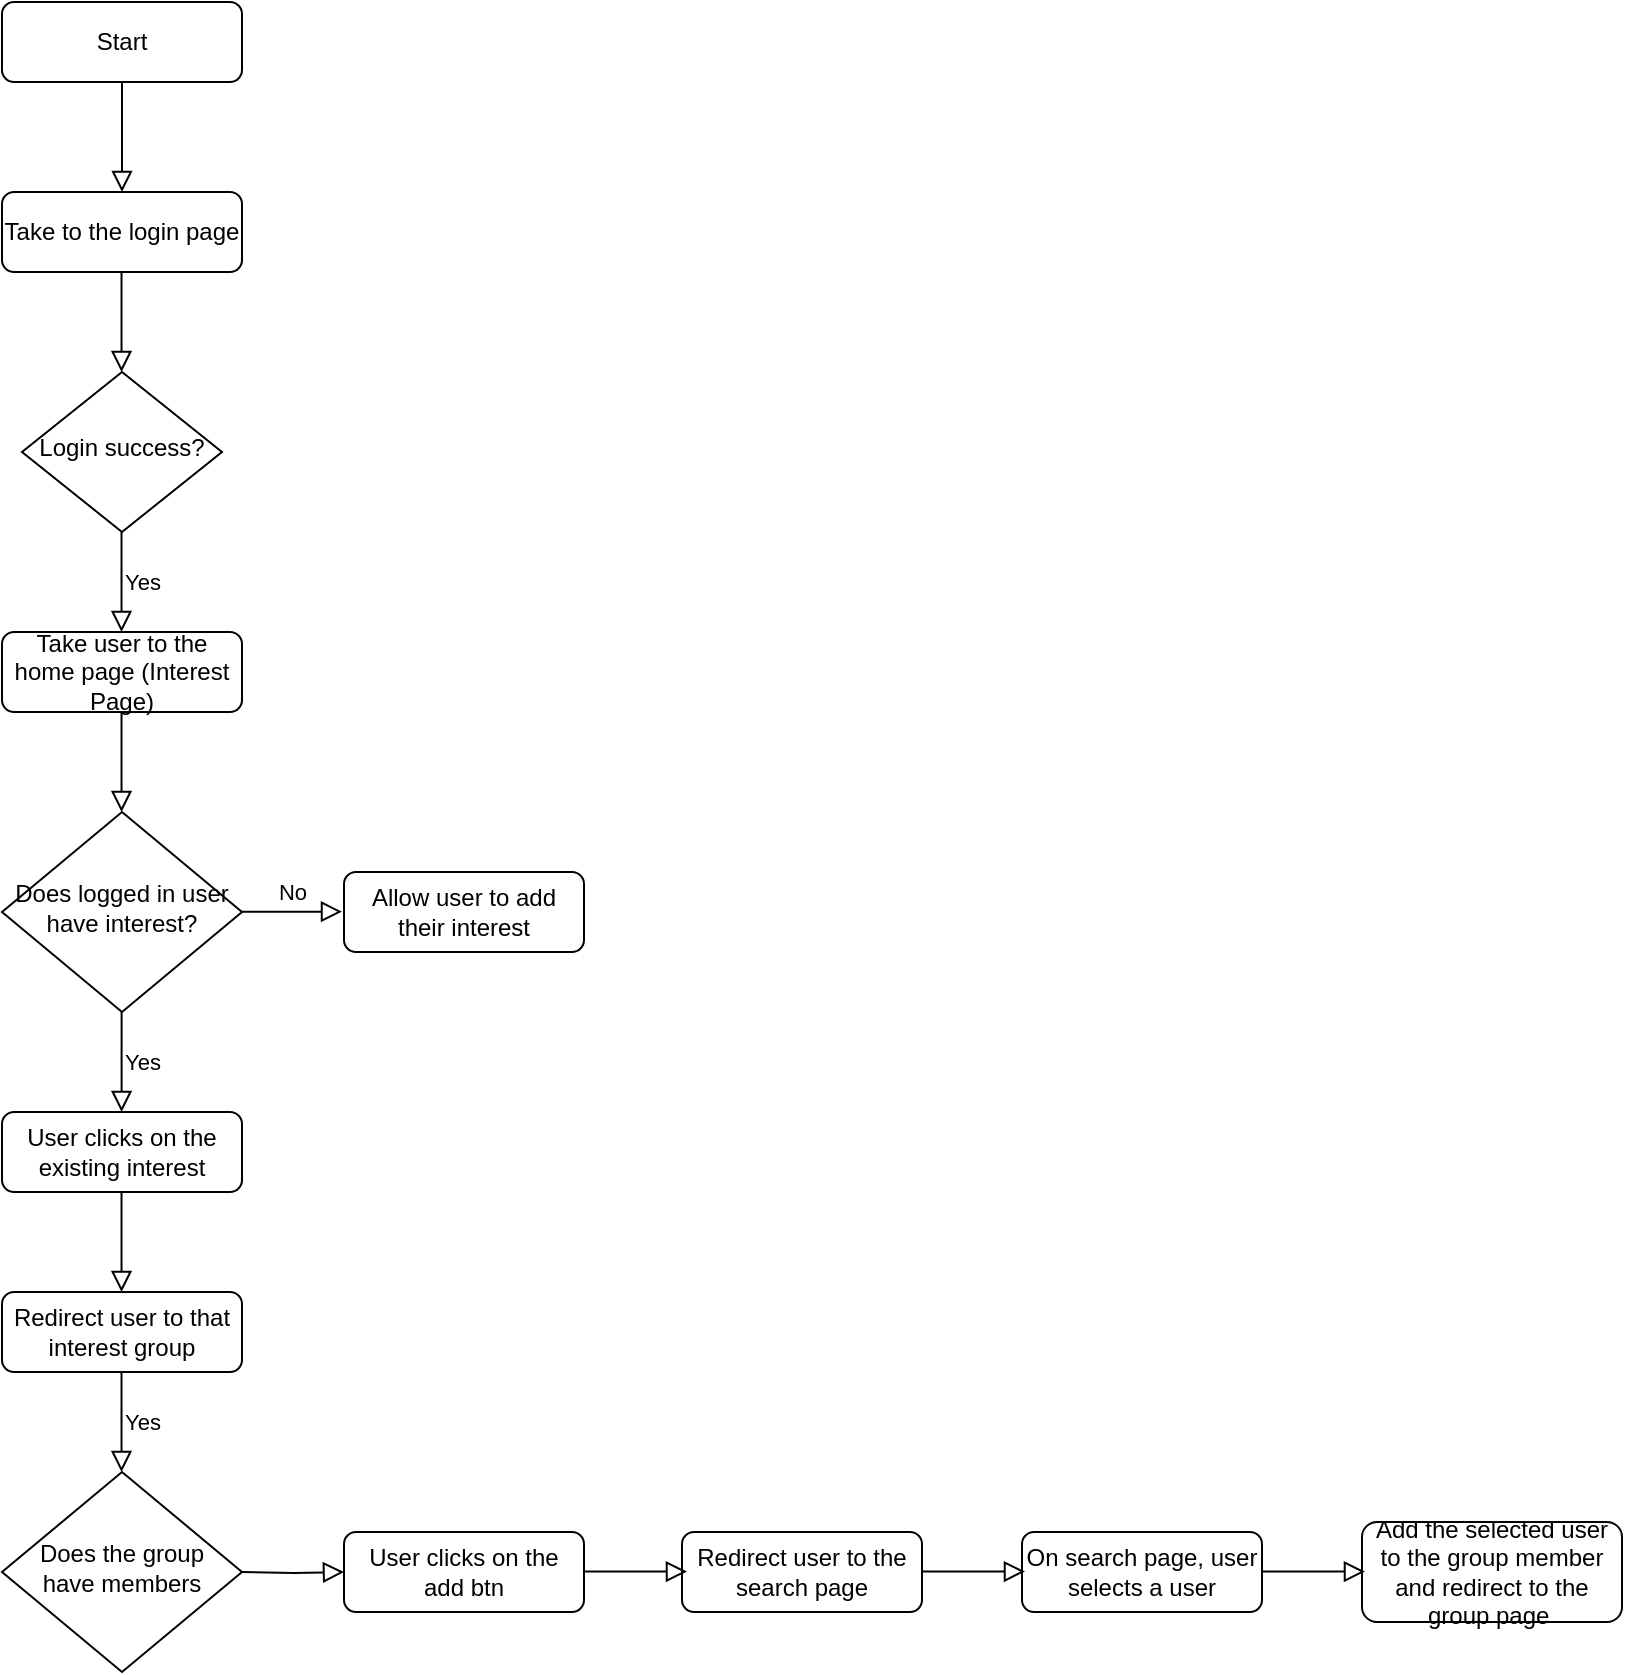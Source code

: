 <mxfile version="13.9.9" type="device"><diagram id="C5RBs43oDa-KdzZeNtuy" name="Page-1"><mxGraphModel dx="740" dy="917" grid="1" gridSize="10" guides="1" tooltips="1" connect="1" arrows="1" fold="1" page="1" pageScale="1" pageWidth="827" pageHeight="1169" math="0" shadow="0"><root><mxCell id="WIyWlLk6GJQsqaUBKTNV-0"/><mxCell id="WIyWlLk6GJQsqaUBKTNV-1" parent="WIyWlLk6GJQsqaUBKTNV-0"/><mxCell id="GaAK_ARCJwcWzO6MV4Qn-0" value="" style="rounded=0;html=1;jettySize=auto;orthogonalLoop=1;fontSize=11;endArrow=block;endFill=0;endSize=8;strokeWidth=1;shadow=0;labelBackgroundColor=none;edgeStyle=orthogonalEdgeStyle;" edge="1" parent="WIyWlLk6GJQsqaUBKTNV-1" source="GaAK_ARCJwcWzO6MV4Qn-1" target="GaAK_ARCJwcWzO6MV4Qn-5"><mxGeometry relative="1" as="geometry"><mxPoint x="1130" y="235" as="targetPoint"/></mxGeometry></mxCell><mxCell id="GaAK_ARCJwcWzO6MV4Qn-1" value="Start" style="rounded=1;whiteSpace=wrap;html=1;fontSize=12;glass=0;strokeWidth=1;shadow=0;" vertex="1" parent="WIyWlLk6GJQsqaUBKTNV-1"><mxGeometry x="1070" y="145" width="120" height="40" as="geometry"/></mxCell><mxCell id="GaAK_ARCJwcWzO6MV4Qn-5" value="Take to the login page" style="rounded=1;whiteSpace=wrap;html=1;fontSize=12;glass=0;strokeWidth=1;shadow=0;" vertex="1" parent="WIyWlLk6GJQsqaUBKTNV-1"><mxGeometry x="1070" y="240" width="120" height="40" as="geometry"/></mxCell><mxCell id="GaAK_ARCJwcWzO6MV4Qn-7" value="Login success?" style="rhombus;whiteSpace=wrap;html=1;shadow=0;fontFamily=Helvetica;fontSize=12;align=center;strokeWidth=1;spacing=6;spacingTop=-4;" vertex="1" parent="WIyWlLk6GJQsqaUBKTNV-1"><mxGeometry x="1080" y="330" width="100" height="80" as="geometry"/></mxCell><mxCell id="GaAK_ARCJwcWzO6MV4Qn-8" value="" style="rounded=0;html=1;jettySize=auto;orthogonalLoop=1;fontSize=11;endArrow=block;endFill=0;endSize=8;strokeWidth=1;shadow=0;labelBackgroundColor=none;edgeStyle=orthogonalEdgeStyle;" edge="1" parent="WIyWlLk6GJQsqaUBKTNV-1"><mxGeometry relative="1" as="geometry"><mxPoint x="1129.76" y="280" as="sourcePoint"/><mxPoint x="1129.76" y="330" as="targetPoint"/></mxGeometry></mxCell><mxCell id="GaAK_ARCJwcWzO6MV4Qn-9" value="Yes" style="edgeStyle=orthogonalEdgeStyle;rounded=0;html=1;jettySize=auto;orthogonalLoop=1;fontSize=11;endArrow=block;endFill=0;endSize=8;strokeWidth=1;shadow=0;labelBackgroundColor=none;exitX=0.5;exitY=1;exitDx=0;exitDy=0;entryX=0.5;entryY=0;entryDx=0;entryDy=0;" edge="1" parent="WIyWlLk6GJQsqaUBKTNV-1"><mxGeometry y="10" relative="1" as="geometry"><mxPoint as="offset"/><mxPoint x="1129.76" y="410" as="sourcePoint"/><mxPoint x="1129.76" y="460" as="targetPoint"/></mxGeometry></mxCell><mxCell id="GaAK_ARCJwcWzO6MV4Qn-12" value="Take user to the home page (Interest Page)" style="rounded=1;whiteSpace=wrap;html=1;fontSize=12;glass=0;strokeWidth=1;shadow=0;" vertex="1" parent="WIyWlLk6GJQsqaUBKTNV-1"><mxGeometry x="1070" y="460" width="120" height="40" as="geometry"/></mxCell><mxCell id="GaAK_ARCJwcWzO6MV4Qn-13" value="Allow user to add their interest" style="rounded=1;whiteSpace=wrap;html=1;fontSize=12;glass=0;strokeWidth=1;shadow=0;" vertex="1" parent="WIyWlLk6GJQsqaUBKTNV-1"><mxGeometry x="1241" y="580" width="120" height="40" as="geometry"/></mxCell><mxCell id="GaAK_ARCJwcWzO6MV4Qn-14" value="Does logged in user have interest?" style="rhombus;whiteSpace=wrap;html=1;shadow=0;fontFamily=Helvetica;fontSize=12;align=center;strokeWidth=1;spacing=6;spacingTop=-4;" vertex="1" parent="WIyWlLk6GJQsqaUBKTNV-1"><mxGeometry x="1070" y="550" width="120" height="100" as="geometry"/></mxCell><mxCell id="GaAK_ARCJwcWzO6MV4Qn-15" value="User clicks on the existing interest" style="rounded=1;whiteSpace=wrap;html=1;fontSize=12;glass=0;strokeWidth=1;shadow=0;" vertex="1" parent="WIyWlLk6GJQsqaUBKTNV-1"><mxGeometry x="1070" y="700" width="120" height="40" as="geometry"/></mxCell><mxCell id="GaAK_ARCJwcWzO6MV4Qn-16" value="Redirect user to that interest group" style="rounded=1;whiteSpace=wrap;html=1;fontSize=12;glass=0;strokeWidth=1;shadow=0;" vertex="1" parent="WIyWlLk6GJQsqaUBKTNV-1"><mxGeometry x="1070" y="790" width="120" height="40" as="geometry"/></mxCell><mxCell id="GaAK_ARCJwcWzO6MV4Qn-17" value="Does the group have members" style="rhombus;whiteSpace=wrap;html=1;shadow=0;fontFamily=Helvetica;fontSize=12;align=center;strokeWidth=1;spacing=6;spacingTop=-4;" vertex="1" parent="WIyWlLk6GJQsqaUBKTNV-1"><mxGeometry x="1070" y="880" width="120" height="100" as="geometry"/></mxCell><mxCell id="GaAK_ARCJwcWzO6MV4Qn-18" value="User clicks on the add btn" style="rounded=1;whiteSpace=wrap;html=1;fontSize=12;glass=0;strokeWidth=1;shadow=0;" vertex="1" parent="WIyWlLk6GJQsqaUBKTNV-1"><mxGeometry x="1241" y="910" width="120" height="40" as="geometry"/></mxCell><mxCell id="GaAK_ARCJwcWzO6MV4Qn-20" value="Redirect user to the search page" style="rounded=1;whiteSpace=wrap;html=1;fontSize=12;glass=0;strokeWidth=1;shadow=0;" vertex="1" parent="WIyWlLk6GJQsqaUBKTNV-1"><mxGeometry x="1410" y="910" width="120" height="40" as="geometry"/></mxCell><mxCell id="GaAK_ARCJwcWzO6MV4Qn-21" value="Add the selected user to the group member and redirect to the group page&amp;nbsp;" style="rounded=1;whiteSpace=wrap;html=1;fontSize=12;glass=0;strokeWidth=1;shadow=0;" vertex="1" parent="WIyWlLk6GJQsqaUBKTNV-1"><mxGeometry x="1750" y="905" width="130" height="50" as="geometry"/></mxCell><mxCell id="GaAK_ARCJwcWzO6MV4Qn-22" value="On search page, user selects a user&lt;span style=&quot;color: rgba(0 , 0 , 0 , 0) ; font-family: monospace ; font-size: 0px&quot;&gt;%3CmxGraphModel%3E%3Croot%3E%3CmxCell%20id%3D%220%22%2F%3E%3CmxCell%20id%3D%221%22%20parent%3D%220%22%2F%3E%3CmxCell%20id%3D%222%22%20value%3D%22Redirect%20user%20to%20the%20search%20page%22%20style%3D%22rounded%3D1%3BwhiteSpace%3Dwrap%3Bhtml%3D1%3BfontSize%3D12%3Bglass%3D0%3BstrokeWidth%3D1%3Bshadow%3D0%3B%22%20vertex%3D%221%22%20parent%3D%221%22%3E%3CmxGeometry%20x%3D%221470%22%20y%3D%22940%22%20width%3D%22120%22%20height%3D%2240%22%20as%3D%22geometry%22%2F%3E%3C%2FmxCell%3E%3C%2Froot%3E%3C%2FmxGraphModel%3E&lt;/span&gt;" style="rounded=1;whiteSpace=wrap;html=1;fontSize=12;glass=0;strokeWidth=1;shadow=0;" vertex="1" parent="WIyWlLk6GJQsqaUBKTNV-1"><mxGeometry x="1580" y="910" width="120" height="40" as="geometry"/></mxCell><mxCell id="GaAK_ARCJwcWzO6MV4Qn-25" value="Yes" style="edgeStyle=orthogonalEdgeStyle;rounded=0;html=1;jettySize=auto;orthogonalLoop=1;fontSize=11;endArrow=block;endFill=0;endSize=8;strokeWidth=1;shadow=0;labelBackgroundColor=none;exitX=0.5;exitY=1;exitDx=0;exitDy=0;entryX=0.5;entryY=0;entryDx=0;entryDy=0;" edge="1" parent="WIyWlLk6GJQsqaUBKTNV-1"><mxGeometry y="10" relative="1" as="geometry"><mxPoint as="offset"/><mxPoint x="1129.76" y="830" as="sourcePoint"/><mxPoint x="1129.76" y="880" as="targetPoint"/></mxGeometry></mxCell><mxCell id="GaAK_ARCJwcWzO6MV4Qn-27" value="No" style="edgeStyle=orthogonalEdgeStyle;rounded=0;html=1;jettySize=auto;orthogonalLoop=1;fontSize=11;endArrow=block;endFill=0;endSize=8;strokeWidth=1;shadow=0;labelBackgroundColor=none;" edge="1" parent="WIyWlLk6GJQsqaUBKTNV-1"><mxGeometry y="10" relative="1" as="geometry"><mxPoint as="offset"/><mxPoint x="1190" y="599.83" as="sourcePoint"/><mxPoint x="1240" y="599.83" as="targetPoint"/></mxGeometry></mxCell><mxCell id="GaAK_ARCJwcWzO6MV4Qn-28" value="" style="rounded=0;html=1;jettySize=auto;orthogonalLoop=1;fontSize=11;endArrow=block;endFill=0;endSize=8;strokeWidth=1;shadow=0;labelBackgroundColor=none;edgeStyle=orthogonalEdgeStyle;" edge="1" parent="WIyWlLk6GJQsqaUBKTNV-1"><mxGeometry relative="1" as="geometry"><mxPoint x="1129.76" y="500" as="sourcePoint"/><mxPoint x="1129.76" y="550" as="targetPoint"/></mxGeometry></mxCell><mxCell id="GaAK_ARCJwcWzO6MV4Qn-29" value="" style="rounded=0;html=1;jettySize=auto;orthogonalLoop=1;fontSize=11;endArrow=block;endFill=0;endSize=8;strokeWidth=1;shadow=0;labelBackgroundColor=none;edgeStyle=orthogonalEdgeStyle;" edge="1" parent="WIyWlLk6GJQsqaUBKTNV-1"><mxGeometry relative="1" as="geometry"><mxPoint x="1129.76" y="740" as="sourcePoint"/><mxPoint x="1129.76" y="790" as="targetPoint"/></mxGeometry></mxCell><mxCell id="GaAK_ARCJwcWzO6MV4Qn-30" value="Yes" style="edgeStyle=orthogonalEdgeStyle;rounded=0;html=1;jettySize=auto;orthogonalLoop=1;fontSize=11;endArrow=block;endFill=0;endSize=8;strokeWidth=1;shadow=0;labelBackgroundColor=none;exitX=0.5;exitY=1;exitDx=0;exitDy=0;entryX=0.5;entryY=0;entryDx=0;entryDy=0;" edge="1" parent="WIyWlLk6GJQsqaUBKTNV-1"><mxGeometry y="10" relative="1" as="geometry"><mxPoint as="offset"/><mxPoint x="1129.8" y="650" as="sourcePoint"/><mxPoint x="1129.8" y="700" as="targetPoint"/></mxGeometry></mxCell><mxCell id="GaAK_ARCJwcWzO6MV4Qn-32" value="" style="rounded=0;html=1;jettySize=auto;orthogonalLoop=1;fontSize=11;endArrow=block;endFill=0;endSize=8;strokeWidth=1;shadow=0;labelBackgroundColor=none;edgeStyle=orthogonalEdgeStyle;entryX=0;entryY=0.5;entryDx=0;entryDy=0;" edge="1" parent="WIyWlLk6GJQsqaUBKTNV-1" target="GaAK_ARCJwcWzO6MV4Qn-18"><mxGeometry relative="1" as="geometry"><mxPoint x="1189.52" y="930" as="sourcePoint"/><mxPoint x="1189.52" y="980" as="targetPoint"/></mxGeometry></mxCell><mxCell id="GaAK_ARCJwcWzO6MV4Qn-33" value="" style="rounded=0;html=1;jettySize=auto;orthogonalLoop=1;fontSize=11;endArrow=block;endFill=0;endSize=8;strokeWidth=1;shadow=0;labelBackgroundColor=none;edgeStyle=orthogonalEdgeStyle;entryX=0;entryY=0.5;entryDx=0;entryDy=0;" edge="1" parent="WIyWlLk6GJQsqaUBKTNV-1"><mxGeometry relative="1" as="geometry"><mxPoint x="1361.0" y="929.76" as="sourcePoint"/><mxPoint x="1412.48" y="929.76" as="targetPoint"/></mxGeometry></mxCell><mxCell id="GaAK_ARCJwcWzO6MV4Qn-34" value="" style="rounded=0;html=1;jettySize=auto;orthogonalLoop=1;fontSize=11;endArrow=block;endFill=0;endSize=8;strokeWidth=1;shadow=0;labelBackgroundColor=none;edgeStyle=orthogonalEdgeStyle;entryX=0;entryY=0.5;entryDx=0;entryDy=0;" edge="1" parent="WIyWlLk6GJQsqaUBKTNV-1"><mxGeometry relative="1" as="geometry"><mxPoint x="1530.0" y="929.76" as="sourcePoint"/><mxPoint x="1581.48" y="929.76" as="targetPoint"/></mxGeometry></mxCell><mxCell id="GaAK_ARCJwcWzO6MV4Qn-35" value="" style="rounded=0;html=1;jettySize=auto;orthogonalLoop=1;fontSize=11;endArrow=block;endFill=0;endSize=8;strokeWidth=1;shadow=0;labelBackgroundColor=none;edgeStyle=orthogonalEdgeStyle;entryX=0;entryY=0.5;entryDx=0;entryDy=0;" edge="1" parent="WIyWlLk6GJQsqaUBKTNV-1"><mxGeometry relative="1" as="geometry"><mxPoint x="1700.0" y="929.76" as="sourcePoint"/><mxPoint x="1751.48" y="929.76" as="targetPoint"/></mxGeometry></mxCell></root></mxGraphModel></diagram></mxfile>